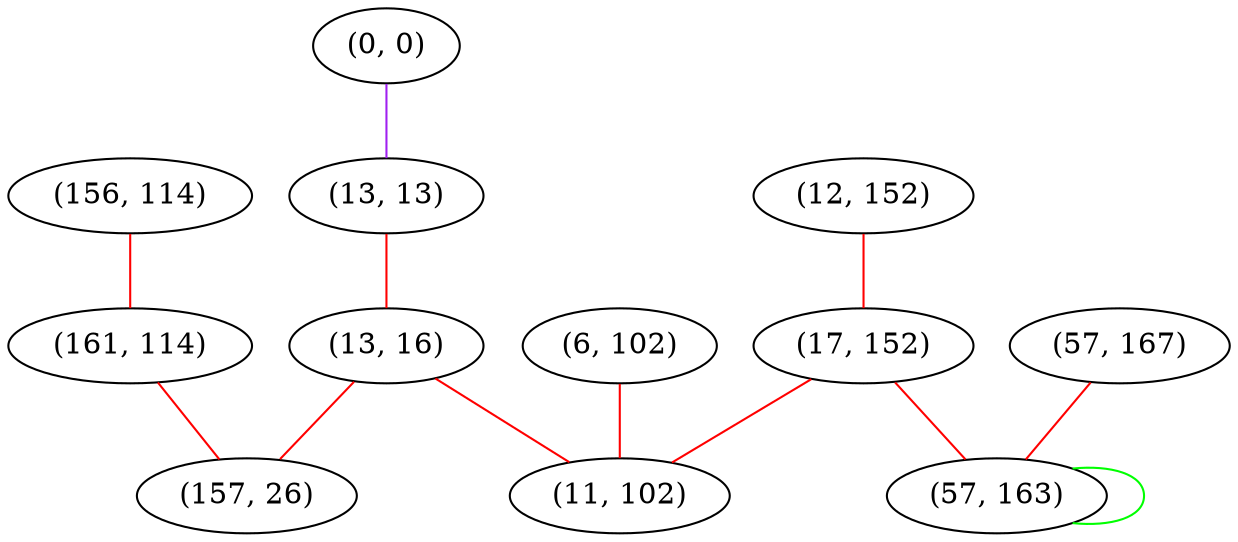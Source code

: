graph "" {
"(156, 114)";
"(0, 0)";
"(13, 13)";
"(6, 102)";
"(13, 16)";
"(12, 152)";
"(161, 114)";
"(57, 167)";
"(17, 152)";
"(57, 163)";
"(157, 26)";
"(11, 102)";
"(156, 114)" -- "(161, 114)"  [color=red, key=0, weight=1];
"(0, 0)" -- "(13, 13)"  [color=purple, key=0, weight=4];
"(13, 13)" -- "(13, 16)"  [color=red, key=0, weight=1];
"(6, 102)" -- "(11, 102)"  [color=red, key=0, weight=1];
"(13, 16)" -- "(157, 26)"  [color=red, key=0, weight=1];
"(13, 16)" -- "(11, 102)"  [color=red, key=0, weight=1];
"(12, 152)" -- "(17, 152)"  [color=red, key=0, weight=1];
"(161, 114)" -- "(157, 26)"  [color=red, key=0, weight=1];
"(57, 167)" -- "(57, 163)"  [color=red, key=0, weight=1];
"(17, 152)" -- "(57, 163)"  [color=red, key=0, weight=1];
"(17, 152)" -- "(11, 102)"  [color=red, key=0, weight=1];
"(57, 163)" -- "(57, 163)"  [color=green, key=0, weight=2];
}
